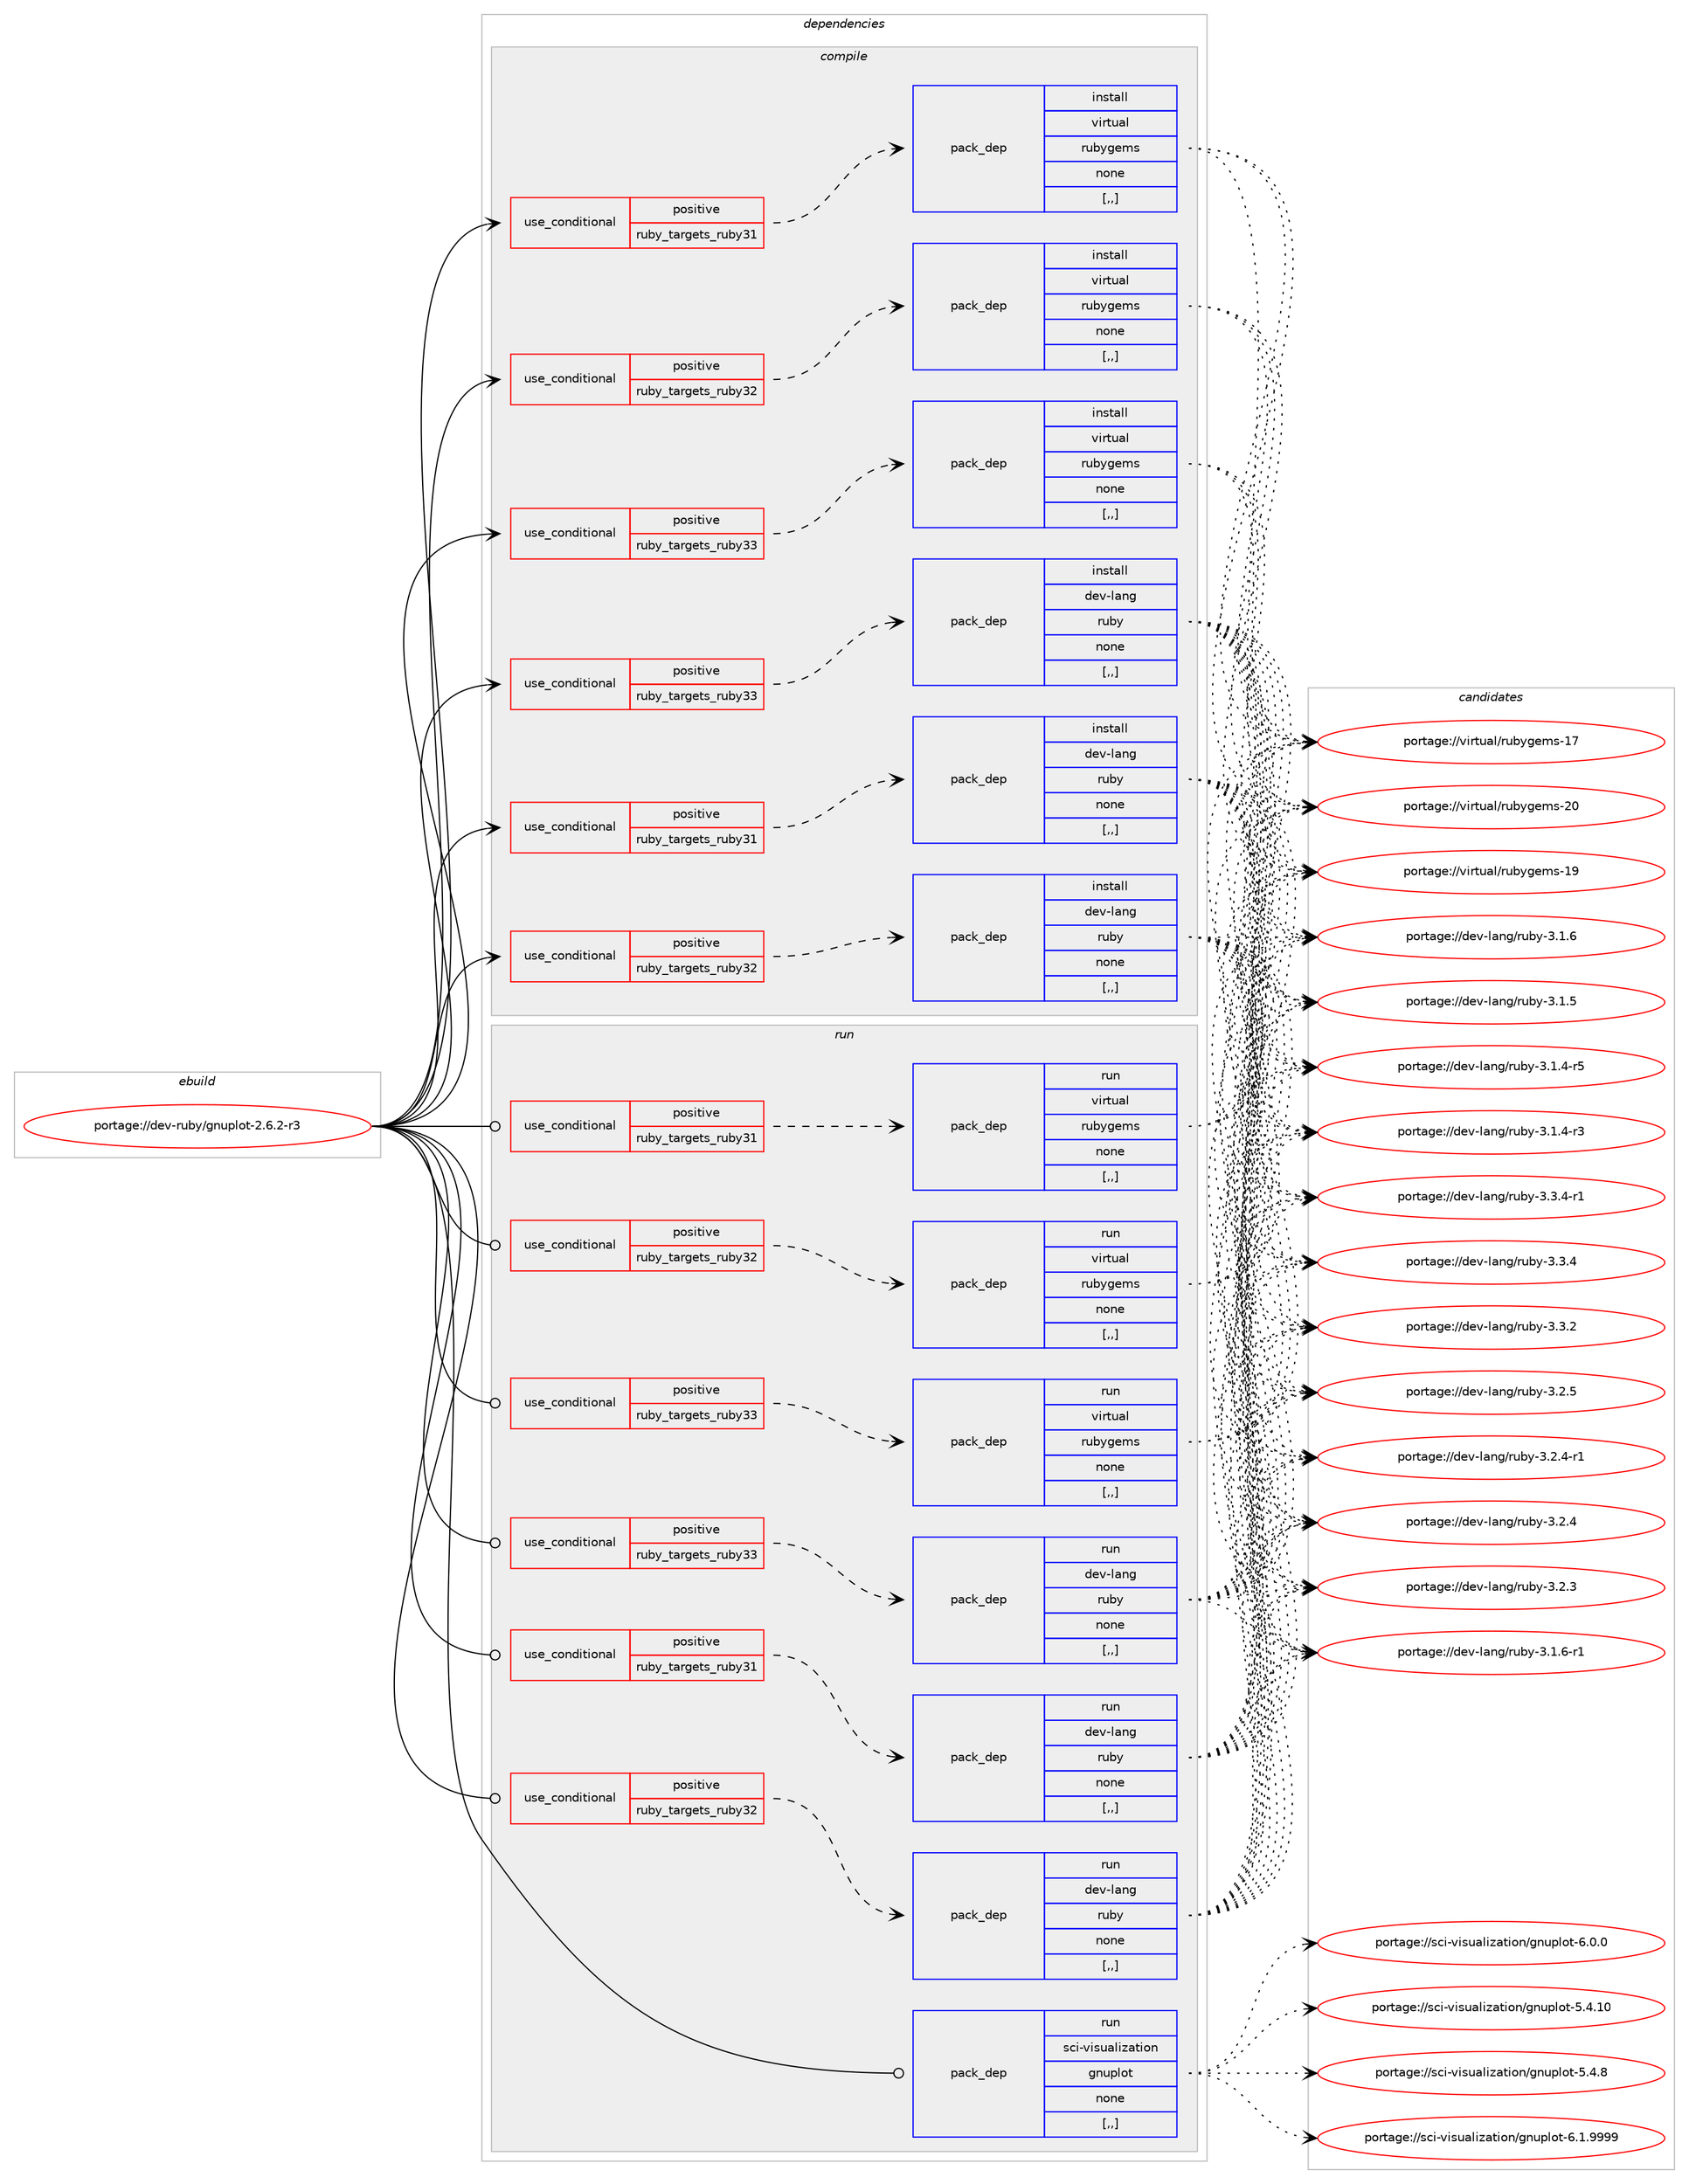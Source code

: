 digraph prolog {

# *************
# Graph options
# *************

newrank=true;
concentrate=true;
compound=true;
graph [rankdir=LR,fontname=Helvetica,fontsize=10,ranksep=1.5];#, ranksep=2.5, nodesep=0.2];
edge  [arrowhead=vee];
node  [fontname=Helvetica,fontsize=10];

# **********
# The ebuild
# **********

subgraph cluster_leftcol {
color=gray;
label=<<i>ebuild</i>>;
id [label="portage://dev-ruby/gnuplot-2.6.2-r3", color=red, width=4, href="../dev-ruby/gnuplot-2.6.2-r3.svg"];
}

# ****************
# The dependencies
# ****************

subgraph cluster_midcol {
color=gray;
label=<<i>dependencies</i>>;
subgraph cluster_compile {
fillcolor="#eeeeee";
style=filled;
label=<<i>compile</i>>;
subgraph cond48331 {
dependency185072 [label=<<TABLE BORDER="0" CELLBORDER="1" CELLSPACING="0" CELLPADDING="4"><TR><TD ROWSPAN="3" CELLPADDING="10">use_conditional</TD></TR><TR><TD>positive</TD></TR><TR><TD>ruby_targets_ruby31</TD></TR></TABLE>>, shape=none, color=red];
subgraph pack135412 {
dependency185073 [label=<<TABLE BORDER="0" CELLBORDER="1" CELLSPACING="0" CELLPADDING="4" WIDTH="220"><TR><TD ROWSPAN="6" CELLPADDING="30">pack_dep</TD></TR><TR><TD WIDTH="110">install</TD></TR><TR><TD>dev-lang</TD></TR><TR><TD>ruby</TD></TR><TR><TD>none</TD></TR><TR><TD>[,,]</TD></TR></TABLE>>, shape=none, color=blue];
}
dependency185072:e -> dependency185073:w [weight=20,style="dashed",arrowhead="vee"];
}
id:e -> dependency185072:w [weight=20,style="solid",arrowhead="vee"];
subgraph cond48332 {
dependency185074 [label=<<TABLE BORDER="0" CELLBORDER="1" CELLSPACING="0" CELLPADDING="4"><TR><TD ROWSPAN="3" CELLPADDING="10">use_conditional</TD></TR><TR><TD>positive</TD></TR><TR><TD>ruby_targets_ruby31</TD></TR></TABLE>>, shape=none, color=red];
subgraph pack135413 {
dependency185075 [label=<<TABLE BORDER="0" CELLBORDER="1" CELLSPACING="0" CELLPADDING="4" WIDTH="220"><TR><TD ROWSPAN="6" CELLPADDING="30">pack_dep</TD></TR><TR><TD WIDTH="110">install</TD></TR><TR><TD>virtual</TD></TR><TR><TD>rubygems</TD></TR><TR><TD>none</TD></TR><TR><TD>[,,]</TD></TR></TABLE>>, shape=none, color=blue];
}
dependency185074:e -> dependency185075:w [weight=20,style="dashed",arrowhead="vee"];
}
id:e -> dependency185074:w [weight=20,style="solid",arrowhead="vee"];
subgraph cond48333 {
dependency185076 [label=<<TABLE BORDER="0" CELLBORDER="1" CELLSPACING="0" CELLPADDING="4"><TR><TD ROWSPAN="3" CELLPADDING="10">use_conditional</TD></TR><TR><TD>positive</TD></TR><TR><TD>ruby_targets_ruby32</TD></TR></TABLE>>, shape=none, color=red];
subgraph pack135414 {
dependency185077 [label=<<TABLE BORDER="0" CELLBORDER="1" CELLSPACING="0" CELLPADDING="4" WIDTH="220"><TR><TD ROWSPAN="6" CELLPADDING="30">pack_dep</TD></TR><TR><TD WIDTH="110">install</TD></TR><TR><TD>dev-lang</TD></TR><TR><TD>ruby</TD></TR><TR><TD>none</TD></TR><TR><TD>[,,]</TD></TR></TABLE>>, shape=none, color=blue];
}
dependency185076:e -> dependency185077:w [weight=20,style="dashed",arrowhead="vee"];
}
id:e -> dependency185076:w [weight=20,style="solid",arrowhead="vee"];
subgraph cond48334 {
dependency185078 [label=<<TABLE BORDER="0" CELLBORDER="1" CELLSPACING="0" CELLPADDING="4"><TR><TD ROWSPAN="3" CELLPADDING="10">use_conditional</TD></TR><TR><TD>positive</TD></TR><TR><TD>ruby_targets_ruby32</TD></TR></TABLE>>, shape=none, color=red];
subgraph pack135415 {
dependency185079 [label=<<TABLE BORDER="0" CELLBORDER="1" CELLSPACING="0" CELLPADDING="4" WIDTH="220"><TR><TD ROWSPAN="6" CELLPADDING="30">pack_dep</TD></TR><TR><TD WIDTH="110">install</TD></TR><TR><TD>virtual</TD></TR><TR><TD>rubygems</TD></TR><TR><TD>none</TD></TR><TR><TD>[,,]</TD></TR></TABLE>>, shape=none, color=blue];
}
dependency185078:e -> dependency185079:w [weight=20,style="dashed",arrowhead="vee"];
}
id:e -> dependency185078:w [weight=20,style="solid",arrowhead="vee"];
subgraph cond48335 {
dependency185080 [label=<<TABLE BORDER="0" CELLBORDER="1" CELLSPACING="0" CELLPADDING="4"><TR><TD ROWSPAN="3" CELLPADDING="10">use_conditional</TD></TR><TR><TD>positive</TD></TR><TR><TD>ruby_targets_ruby33</TD></TR></TABLE>>, shape=none, color=red];
subgraph pack135416 {
dependency185081 [label=<<TABLE BORDER="0" CELLBORDER="1" CELLSPACING="0" CELLPADDING="4" WIDTH="220"><TR><TD ROWSPAN="6" CELLPADDING="30">pack_dep</TD></TR><TR><TD WIDTH="110">install</TD></TR><TR><TD>dev-lang</TD></TR><TR><TD>ruby</TD></TR><TR><TD>none</TD></TR><TR><TD>[,,]</TD></TR></TABLE>>, shape=none, color=blue];
}
dependency185080:e -> dependency185081:w [weight=20,style="dashed",arrowhead="vee"];
}
id:e -> dependency185080:w [weight=20,style="solid",arrowhead="vee"];
subgraph cond48336 {
dependency185082 [label=<<TABLE BORDER="0" CELLBORDER="1" CELLSPACING="0" CELLPADDING="4"><TR><TD ROWSPAN="3" CELLPADDING="10">use_conditional</TD></TR><TR><TD>positive</TD></TR><TR><TD>ruby_targets_ruby33</TD></TR></TABLE>>, shape=none, color=red];
subgraph pack135417 {
dependency185083 [label=<<TABLE BORDER="0" CELLBORDER="1" CELLSPACING="0" CELLPADDING="4" WIDTH="220"><TR><TD ROWSPAN="6" CELLPADDING="30">pack_dep</TD></TR><TR><TD WIDTH="110">install</TD></TR><TR><TD>virtual</TD></TR><TR><TD>rubygems</TD></TR><TR><TD>none</TD></TR><TR><TD>[,,]</TD></TR></TABLE>>, shape=none, color=blue];
}
dependency185082:e -> dependency185083:w [weight=20,style="dashed",arrowhead="vee"];
}
id:e -> dependency185082:w [weight=20,style="solid",arrowhead="vee"];
}
subgraph cluster_compileandrun {
fillcolor="#eeeeee";
style=filled;
label=<<i>compile and run</i>>;
}
subgraph cluster_run {
fillcolor="#eeeeee";
style=filled;
label=<<i>run</i>>;
subgraph cond48337 {
dependency185084 [label=<<TABLE BORDER="0" CELLBORDER="1" CELLSPACING="0" CELLPADDING="4"><TR><TD ROWSPAN="3" CELLPADDING="10">use_conditional</TD></TR><TR><TD>positive</TD></TR><TR><TD>ruby_targets_ruby31</TD></TR></TABLE>>, shape=none, color=red];
subgraph pack135418 {
dependency185085 [label=<<TABLE BORDER="0" CELLBORDER="1" CELLSPACING="0" CELLPADDING="4" WIDTH="220"><TR><TD ROWSPAN="6" CELLPADDING="30">pack_dep</TD></TR><TR><TD WIDTH="110">run</TD></TR><TR><TD>dev-lang</TD></TR><TR><TD>ruby</TD></TR><TR><TD>none</TD></TR><TR><TD>[,,]</TD></TR></TABLE>>, shape=none, color=blue];
}
dependency185084:e -> dependency185085:w [weight=20,style="dashed",arrowhead="vee"];
}
id:e -> dependency185084:w [weight=20,style="solid",arrowhead="odot"];
subgraph cond48338 {
dependency185086 [label=<<TABLE BORDER="0" CELLBORDER="1" CELLSPACING="0" CELLPADDING="4"><TR><TD ROWSPAN="3" CELLPADDING="10">use_conditional</TD></TR><TR><TD>positive</TD></TR><TR><TD>ruby_targets_ruby31</TD></TR></TABLE>>, shape=none, color=red];
subgraph pack135419 {
dependency185087 [label=<<TABLE BORDER="0" CELLBORDER="1" CELLSPACING="0" CELLPADDING="4" WIDTH="220"><TR><TD ROWSPAN="6" CELLPADDING="30">pack_dep</TD></TR><TR><TD WIDTH="110">run</TD></TR><TR><TD>virtual</TD></TR><TR><TD>rubygems</TD></TR><TR><TD>none</TD></TR><TR><TD>[,,]</TD></TR></TABLE>>, shape=none, color=blue];
}
dependency185086:e -> dependency185087:w [weight=20,style="dashed",arrowhead="vee"];
}
id:e -> dependency185086:w [weight=20,style="solid",arrowhead="odot"];
subgraph cond48339 {
dependency185088 [label=<<TABLE BORDER="0" CELLBORDER="1" CELLSPACING="0" CELLPADDING="4"><TR><TD ROWSPAN="3" CELLPADDING="10">use_conditional</TD></TR><TR><TD>positive</TD></TR><TR><TD>ruby_targets_ruby32</TD></TR></TABLE>>, shape=none, color=red];
subgraph pack135420 {
dependency185089 [label=<<TABLE BORDER="0" CELLBORDER="1" CELLSPACING="0" CELLPADDING="4" WIDTH="220"><TR><TD ROWSPAN="6" CELLPADDING="30">pack_dep</TD></TR><TR><TD WIDTH="110">run</TD></TR><TR><TD>dev-lang</TD></TR><TR><TD>ruby</TD></TR><TR><TD>none</TD></TR><TR><TD>[,,]</TD></TR></TABLE>>, shape=none, color=blue];
}
dependency185088:e -> dependency185089:w [weight=20,style="dashed",arrowhead="vee"];
}
id:e -> dependency185088:w [weight=20,style="solid",arrowhead="odot"];
subgraph cond48340 {
dependency185090 [label=<<TABLE BORDER="0" CELLBORDER="1" CELLSPACING="0" CELLPADDING="4"><TR><TD ROWSPAN="3" CELLPADDING="10">use_conditional</TD></TR><TR><TD>positive</TD></TR><TR><TD>ruby_targets_ruby32</TD></TR></TABLE>>, shape=none, color=red];
subgraph pack135421 {
dependency185091 [label=<<TABLE BORDER="0" CELLBORDER="1" CELLSPACING="0" CELLPADDING="4" WIDTH="220"><TR><TD ROWSPAN="6" CELLPADDING="30">pack_dep</TD></TR><TR><TD WIDTH="110">run</TD></TR><TR><TD>virtual</TD></TR><TR><TD>rubygems</TD></TR><TR><TD>none</TD></TR><TR><TD>[,,]</TD></TR></TABLE>>, shape=none, color=blue];
}
dependency185090:e -> dependency185091:w [weight=20,style="dashed",arrowhead="vee"];
}
id:e -> dependency185090:w [weight=20,style="solid",arrowhead="odot"];
subgraph cond48341 {
dependency185092 [label=<<TABLE BORDER="0" CELLBORDER="1" CELLSPACING="0" CELLPADDING="4"><TR><TD ROWSPAN="3" CELLPADDING="10">use_conditional</TD></TR><TR><TD>positive</TD></TR><TR><TD>ruby_targets_ruby33</TD></TR></TABLE>>, shape=none, color=red];
subgraph pack135422 {
dependency185093 [label=<<TABLE BORDER="0" CELLBORDER="1" CELLSPACING="0" CELLPADDING="4" WIDTH="220"><TR><TD ROWSPAN="6" CELLPADDING="30">pack_dep</TD></TR><TR><TD WIDTH="110">run</TD></TR><TR><TD>dev-lang</TD></TR><TR><TD>ruby</TD></TR><TR><TD>none</TD></TR><TR><TD>[,,]</TD></TR></TABLE>>, shape=none, color=blue];
}
dependency185092:e -> dependency185093:w [weight=20,style="dashed",arrowhead="vee"];
}
id:e -> dependency185092:w [weight=20,style="solid",arrowhead="odot"];
subgraph cond48342 {
dependency185094 [label=<<TABLE BORDER="0" CELLBORDER="1" CELLSPACING="0" CELLPADDING="4"><TR><TD ROWSPAN="3" CELLPADDING="10">use_conditional</TD></TR><TR><TD>positive</TD></TR><TR><TD>ruby_targets_ruby33</TD></TR></TABLE>>, shape=none, color=red];
subgraph pack135423 {
dependency185095 [label=<<TABLE BORDER="0" CELLBORDER="1" CELLSPACING="0" CELLPADDING="4" WIDTH="220"><TR><TD ROWSPAN="6" CELLPADDING="30">pack_dep</TD></TR><TR><TD WIDTH="110">run</TD></TR><TR><TD>virtual</TD></TR><TR><TD>rubygems</TD></TR><TR><TD>none</TD></TR><TR><TD>[,,]</TD></TR></TABLE>>, shape=none, color=blue];
}
dependency185094:e -> dependency185095:w [weight=20,style="dashed",arrowhead="vee"];
}
id:e -> dependency185094:w [weight=20,style="solid",arrowhead="odot"];
subgraph pack135424 {
dependency185096 [label=<<TABLE BORDER="0" CELLBORDER="1" CELLSPACING="0" CELLPADDING="4" WIDTH="220"><TR><TD ROWSPAN="6" CELLPADDING="30">pack_dep</TD></TR><TR><TD WIDTH="110">run</TD></TR><TR><TD>sci-visualization</TD></TR><TR><TD>gnuplot</TD></TR><TR><TD>none</TD></TR><TR><TD>[,,]</TD></TR></TABLE>>, shape=none, color=blue];
}
id:e -> dependency185096:w [weight=20,style="solid",arrowhead="odot"];
}
}

# **************
# The candidates
# **************

subgraph cluster_choices {
rank=same;
color=gray;
label=<<i>candidates</i>>;

subgraph choice135412 {
color=black;
nodesep=1;
choice100101118451089711010347114117981214551465146524511449 [label="portage://dev-lang/ruby-3.3.4-r1", color=red, width=4,href="../dev-lang/ruby-3.3.4-r1.svg"];
choice10010111845108971101034711411798121455146514652 [label="portage://dev-lang/ruby-3.3.4", color=red, width=4,href="../dev-lang/ruby-3.3.4.svg"];
choice10010111845108971101034711411798121455146514650 [label="portage://dev-lang/ruby-3.3.2", color=red, width=4,href="../dev-lang/ruby-3.3.2.svg"];
choice10010111845108971101034711411798121455146504653 [label="portage://dev-lang/ruby-3.2.5", color=red, width=4,href="../dev-lang/ruby-3.2.5.svg"];
choice100101118451089711010347114117981214551465046524511449 [label="portage://dev-lang/ruby-3.2.4-r1", color=red, width=4,href="../dev-lang/ruby-3.2.4-r1.svg"];
choice10010111845108971101034711411798121455146504652 [label="portage://dev-lang/ruby-3.2.4", color=red, width=4,href="../dev-lang/ruby-3.2.4.svg"];
choice10010111845108971101034711411798121455146504651 [label="portage://dev-lang/ruby-3.2.3", color=red, width=4,href="../dev-lang/ruby-3.2.3.svg"];
choice100101118451089711010347114117981214551464946544511449 [label="portage://dev-lang/ruby-3.1.6-r1", color=red, width=4,href="../dev-lang/ruby-3.1.6-r1.svg"];
choice10010111845108971101034711411798121455146494654 [label="portage://dev-lang/ruby-3.1.6", color=red, width=4,href="../dev-lang/ruby-3.1.6.svg"];
choice10010111845108971101034711411798121455146494653 [label="portage://dev-lang/ruby-3.1.5", color=red, width=4,href="../dev-lang/ruby-3.1.5.svg"];
choice100101118451089711010347114117981214551464946524511453 [label="portage://dev-lang/ruby-3.1.4-r5", color=red, width=4,href="../dev-lang/ruby-3.1.4-r5.svg"];
choice100101118451089711010347114117981214551464946524511451 [label="portage://dev-lang/ruby-3.1.4-r3", color=red, width=4,href="../dev-lang/ruby-3.1.4-r3.svg"];
dependency185073:e -> choice100101118451089711010347114117981214551465146524511449:w [style=dotted,weight="100"];
dependency185073:e -> choice10010111845108971101034711411798121455146514652:w [style=dotted,weight="100"];
dependency185073:e -> choice10010111845108971101034711411798121455146514650:w [style=dotted,weight="100"];
dependency185073:e -> choice10010111845108971101034711411798121455146504653:w [style=dotted,weight="100"];
dependency185073:e -> choice100101118451089711010347114117981214551465046524511449:w [style=dotted,weight="100"];
dependency185073:e -> choice10010111845108971101034711411798121455146504652:w [style=dotted,weight="100"];
dependency185073:e -> choice10010111845108971101034711411798121455146504651:w [style=dotted,weight="100"];
dependency185073:e -> choice100101118451089711010347114117981214551464946544511449:w [style=dotted,weight="100"];
dependency185073:e -> choice10010111845108971101034711411798121455146494654:w [style=dotted,weight="100"];
dependency185073:e -> choice10010111845108971101034711411798121455146494653:w [style=dotted,weight="100"];
dependency185073:e -> choice100101118451089711010347114117981214551464946524511453:w [style=dotted,weight="100"];
dependency185073:e -> choice100101118451089711010347114117981214551464946524511451:w [style=dotted,weight="100"];
}
subgraph choice135413 {
color=black;
nodesep=1;
choice118105114116117971084711411798121103101109115455048 [label="portage://virtual/rubygems-20", color=red, width=4,href="../virtual/rubygems-20.svg"];
choice118105114116117971084711411798121103101109115454957 [label="portage://virtual/rubygems-19", color=red, width=4,href="../virtual/rubygems-19.svg"];
choice118105114116117971084711411798121103101109115454955 [label="portage://virtual/rubygems-17", color=red, width=4,href="../virtual/rubygems-17.svg"];
dependency185075:e -> choice118105114116117971084711411798121103101109115455048:w [style=dotted,weight="100"];
dependency185075:e -> choice118105114116117971084711411798121103101109115454957:w [style=dotted,weight="100"];
dependency185075:e -> choice118105114116117971084711411798121103101109115454955:w [style=dotted,weight="100"];
}
subgraph choice135414 {
color=black;
nodesep=1;
choice100101118451089711010347114117981214551465146524511449 [label="portage://dev-lang/ruby-3.3.4-r1", color=red, width=4,href="../dev-lang/ruby-3.3.4-r1.svg"];
choice10010111845108971101034711411798121455146514652 [label="portage://dev-lang/ruby-3.3.4", color=red, width=4,href="../dev-lang/ruby-3.3.4.svg"];
choice10010111845108971101034711411798121455146514650 [label="portage://dev-lang/ruby-3.3.2", color=red, width=4,href="../dev-lang/ruby-3.3.2.svg"];
choice10010111845108971101034711411798121455146504653 [label="portage://dev-lang/ruby-3.2.5", color=red, width=4,href="../dev-lang/ruby-3.2.5.svg"];
choice100101118451089711010347114117981214551465046524511449 [label="portage://dev-lang/ruby-3.2.4-r1", color=red, width=4,href="../dev-lang/ruby-3.2.4-r1.svg"];
choice10010111845108971101034711411798121455146504652 [label="portage://dev-lang/ruby-3.2.4", color=red, width=4,href="../dev-lang/ruby-3.2.4.svg"];
choice10010111845108971101034711411798121455146504651 [label="portage://dev-lang/ruby-3.2.3", color=red, width=4,href="../dev-lang/ruby-3.2.3.svg"];
choice100101118451089711010347114117981214551464946544511449 [label="portage://dev-lang/ruby-3.1.6-r1", color=red, width=4,href="../dev-lang/ruby-3.1.6-r1.svg"];
choice10010111845108971101034711411798121455146494654 [label="portage://dev-lang/ruby-3.1.6", color=red, width=4,href="../dev-lang/ruby-3.1.6.svg"];
choice10010111845108971101034711411798121455146494653 [label="portage://dev-lang/ruby-3.1.5", color=red, width=4,href="../dev-lang/ruby-3.1.5.svg"];
choice100101118451089711010347114117981214551464946524511453 [label="portage://dev-lang/ruby-3.1.4-r5", color=red, width=4,href="../dev-lang/ruby-3.1.4-r5.svg"];
choice100101118451089711010347114117981214551464946524511451 [label="portage://dev-lang/ruby-3.1.4-r3", color=red, width=4,href="../dev-lang/ruby-3.1.4-r3.svg"];
dependency185077:e -> choice100101118451089711010347114117981214551465146524511449:w [style=dotted,weight="100"];
dependency185077:e -> choice10010111845108971101034711411798121455146514652:w [style=dotted,weight="100"];
dependency185077:e -> choice10010111845108971101034711411798121455146514650:w [style=dotted,weight="100"];
dependency185077:e -> choice10010111845108971101034711411798121455146504653:w [style=dotted,weight="100"];
dependency185077:e -> choice100101118451089711010347114117981214551465046524511449:w [style=dotted,weight="100"];
dependency185077:e -> choice10010111845108971101034711411798121455146504652:w [style=dotted,weight="100"];
dependency185077:e -> choice10010111845108971101034711411798121455146504651:w [style=dotted,weight="100"];
dependency185077:e -> choice100101118451089711010347114117981214551464946544511449:w [style=dotted,weight="100"];
dependency185077:e -> choice10010111845108971101034711411798121455146494654:w [style=dotted,weight="100"];
dependency185077:e -> choice10010111845108971101034711411798121455146494653:w [style=dotted,weight="100"];
dependency185077:e -> choice100101118451089711010347114117981214551464946524511453:w [style=dotted,weight="100"];
dependency185077:e -> choice100101118451089711010347114117981214551464946524511451:w [style=dotted,weight="100"];
}
subgraph choice135415 {
color=black;
nodesep=1;
choice118105114116117971084711411798121103101109115455048 [label="portage://virtual/rubygems-20", color=red, width=4,href="../virtual/rubygems-20.svg"];
choice118105114116117971084711411798121103101109115454957 [label="portage://virtual/rubygems-19", color=red, width=4,href="../virtual/rubygems-19.svg"];
choice118105114116117971084711411798121103101109115454955 [label="portage://virtual/rubygems-17", color=red, width=4,href="../virtual/rubygems-17.svg"];
dependency185079:e -> choice118105114116117971084711411798121103101109115455048:w [style=dotted,weight="100"];
dependency185079:e -> choice118105114116117971084711411798121103101109115454957:w [style=dotted,weight="100"];
dependency185079:e -> choice118105114116117971084711411798121103101109115454955:w [style=dotted,weight="100"];
}
subgraph choice135416 {
color=black;
nodesep=1;
choice100101118451089711010347114117981214551465146524511449 [label="portage://dev-lang/ruby-3.3.4-r1", color=red, width=4,href="../dev-lang/ruby-3.3.4-r1.svg"];
choice10010111845108971101034711411798121455146514652 [label="portage://dev-lang/ruby-3.3.4", color=red, width=4,href="../dev-lang/ruby-3.3.4.svg"];
choice10010111845108971101034711411798121455146514650 [label="portage://dev-lang/ruby-3.3.2", color=red, width=4,href="../dev-lang/ruby-3.3.2.svg"];
choice10010111845108971101034711411798121455146504653 [label="portage://dev-lang/ruby-3.2.5", color=red, width=4,href="../dev-lang/ruby-3.2.5.svg"];
choice100101118451089711010347114117981214551465046524511449 [label="portage://dev-lang/ruby-3.2.4-r1", color=red, width=4,href="../dev-lang/ruby-3.2.4-r1.svg"];
choice10010111845108971101034711411798121455146504652 [label="portage://dev-lang/ruby-3.2.4", color=red, width=4,href="../dev-lang/ruby-3.2.4.svg"];
choice10010111845108971101034711411798121455146504651 [label="portage://dev-lang/ruby-3.2.3", color=red, width=4,href="../dev-lang/ruby-3.2.3.svg"];
choice100101118451089711010347114117981214551464946544511449 [label="portage://dev-lang/ruby-3.1.6-r1", color=red, width=4,href="../dev-lang/ruby-3.1.6-r1.svg"];
choice10010111845108971101034711411798121455146494654 [label="portage://dev-lang/ruby-3.1.6", color=red, width=4,href="../dev-lang/ruby-3.1.6.svg"];
choice10010111845108971101034711411798121455146494653 [label="portage://dev-lang/ruby-3.1.5", color=red, width=4,href="../dev-lang/ruby-3.1.5.svg"];
choice100101118451089711010347114117981214551464946524511453 [label="portage://dev-lang/ruby-3.1.4-r5", color=red, width=4,href="../dev-lang/ruby-3.1.4-r5.svg"];
choice100101118451089711010347114117981214551464946524511451 [label="portage://dev-lang/ruby-3.1.4-r3", color=red, width=4,href="../dev-lang/ruby-3.1.4-r3.svg"];
dependency185081:e -> choice100101118451089711010347114117981214551465146524511449:w [style=dotted,weight="100"];
dependency185081:e -> choice10010111845108971101034711411798121455146514652:w [style=dotted,weight="100"];
dependency185081:e -> choice10010111845108971101034711411798121455146514650:w [style=dotted,weight="100"];
dependency185081:e -> choice10010111845108971101034711411798121455146504653:w [style=dotted,weight="100"];
dependency185081:e -> choice100101118451089711010347114117981214551465046524511449:w [style=dotted,weight="100"];
dependency185081:e -> choice10010111845108971101034711411798121455146504652:w [style=dotted,weight="100"];
dependency185081:e -> choice10010111845108971101034711411798121455146504651:w [style=dotted,weight="100"];
dependency185081:e -> choice100101118451089711010347114117981214551464946544511449:w [style=dotted,weight="100"];
dependency185081:e -> choice10010111845108971101034711411798121455146494654:w [style=dotted,weight="100"];
dependency185081:e -> choice10010111845108971101034711411798121455146494653:w [style=dotted,weight="100"];
dependency185081:e -> choice100101118451089711010347114117981214551464946524511453:w [style=dotted,weight="100"];
dependency185081:e -> choice100101118451089711010347114117981214551464946524511451:w [style=dotted,weight="100"];
}
subgraph choice135417 {
color=black;
nodesep=1;
choice118105114116117971084711411798121103101109115455048 [label="portage://virtual/rubygems-20", color=red, width=4,href="../virtual/rubygems-20.svg"];
choice118105114116117971084711411798121103101109115454957 [label="portage://virtual/rubygems-19", color=red, width=4,href="../virtual/rubygems-19.svg"];
choice118105114116117971084711411798121103101109115454955 [label="portage://virtual/rubygems-17", color=red, width=4,href="../virtual/rubygems-17.svg"];
dependency185083:e -> choice118105114116117971084711411798121103101109115455048:w [style=dotted,weight="100"];
dependency185083:e -> choice118105114116117971084711411798121103101109115454957:w [style=dotted,weight="100"];
dependency185083:e -> choice118105114116117971084711411798121103101109115454955:w [style=dotted,weight="100"];
}
subgraph choice135418 {
color=black;
nodesep=1;
choice100101118451089711010347114117981214551465146524511449 [label="portage://dev-lang/ruby-3.3.4-r1", color=red, width=4,href="../dev-lang/ruby-3.3.4-r1.svg"];
choice10010111845108971101034711411798121455146514652 [label="portage://dev-lang/ruby-3.3.4", color=red, width=4,href="../dev-lang/ruby-3.3.4.svg"];
choice10010111845108971101034711411798121455146514650 [label="portage://dev-lang/ruby-3.3.2", color=red, width=4,href="../dev-lang/ruby-3.3.2.svg"];
choice10010111845108971101034711411798121455146504653 [label="portage://dev-lang/ruby-3.2.5", color=red, width=4,href="../dev-lang/ruby-3.2.5.svg"];
choice100101118451089711010347114117981214551465046524511449 [label="portage://dev-lang/ruby-3.2.4-r1", color=red, width=4,href="../dev-lang/ruby-3.2.4-r1.svg"];
choice10010111845108971101034711411798121455146504652 [label="portage://dev-lang/ruby-3.2.4", color=red, width=4,href="../dev-lang/ruby-3.2.4.svg"];
choice10010111845108971101034711411798121455146504651 [label="portage://dev-lang/ruby-3.2.3", color=red, width=4,href="../dev-lang/ruby-3.2.3.svg"];
choice100101118451089711010347114117981214551464946544511449 [label="portage://dev-lang/ruby-3.1.6-r1", color=red, width=4,href="../dev-lang/ruby-3.1.6-r1.svg"];
choice10010111845108971101034711411798121455146494654 [label="portage://dev-lang/ruby-3.1.6", color=red, width=4,href="../dev-lang/ruby-3.1.6.svg"];
choice10010111845108971101034711411798121455146494653 [label="portage://dev-lang/ruby-3.1.5", color=red, width=4,href="../dev-lang/ruby-3.1.5.svg"];
choice100101118451089711010347114117981214551464946524511453 [label="portage://dev-lang/ruby-3.1.4-r5", color=red, width=4,href="../dev-lang/ruby-3.1.4-r5.svg"];
choice100101118451089711010347114117981214551464946524511451 [label="portage://dev-lang/ruby-3.1.4-r3", color=red, width=4,href="../dev-lang/ruby-3.1.4-r3.svg"];
dependency185085:e -> choice100101118451089711010347114117981214551465146524511449:w [style=dotted,weight="100"];
dependency185085:e -> choice10010111845108971101034711411798121455146514652:w [style=dotted,weight="100"];
dependency185085:e -> choice10010111845108971101034711411798121455146514650:w [style=dotted,weight="100"];
dependency185085:e -> choice10010111845108971101034711411798121455146504653:w [style=dotted,weight="100"];
dependency185085:e -> choice100101118451089711010347114117981214551465046524511449:w [style=dotted,weight="100"];
dependency185085:e -> choice10010111845108971101034711411798121455146504652:w [style=dotted,weight="100"];
dependency185085:e -> choice10010111845108971101034711411798121455146504651:w [style=dotted,weight="100"];
dependency185085:e -> choice100101118451089711010347114117981214551464946544511449:w [style=dotted,weight="100"];
dependency185085:e -> choice10010111845108971101034711411798121455146494654:w [style=dotted,weight="100"];
dependency185085:e -> choice10010111845108971101034711411798121455146494653:w [style=dotted,weight="100"];
dependency185085:e -> choice100101118451089711010347114117981214551464946524511453:w [style=dotted,weight="100"];
dependency185085:e -> choice100101118451089711010347114117981214551464946524511451:w [style=dotted,weight="100"];
}
subgraph choice135419 {
color=black;
nodesep=1;
choice118105114116117971084711411798121103101109115455048 [label="portage://virtual/rubygems-20", color=red, width=4,href="../virtual/rubygems-20.svg"];
choice118105114116117971084711411798121103101109115454957 [label="portage://virtual/rubygems-19", color=red, width=4,href="../virtual/rubygems-19.svg"];
choice118105114116117971084711411798121103101109115454955 [label="portage://virtual/rubygems-17", color=red, width=4,href="../virtual/rubygems-17.svg"];
dependency185087:e -> choice118105114116117971084711411798121103101109115455048:w [style=dotted,weight="100"];
dependency185087:e -> choice118105114116117971084711411798121103101109115454957:w [style=dotted,weight="100"];
dependency185087:e -> choice118105114116117971084711411798121103101109115454955:w [style=dotted,weight="100"];
}
subgraph choice135420 {
color=black;
nodesep=1;
choice100101118451089711010347114117981214551465146524511449 [label="portage://dev-lang/ruby-3.3.4-r1", color=red, width=4,href="../dev-lang/ruby-3.3.4-r1.svg"];
choice10010111845108971101034711411798121455146514652 [label="portage://dev-lang/ruby-3.3.4", color=red, width=4,href="../dev-lang/ruby-3.3.4.svg"];
choice10010111845108971101034711411798121455146514650 [label="portage://dev-lang/ruby-3.3.2", color=red, width=4,href="../dev-lang/ruby-3.3.2.svg"];
choice10010111845108971101034711411798121455146504653 [label="portage://dev-lang/ruby-3.2.5", color=red, width=4,href="../dev-lang/ruby-3.2.5.svg"];
choice100101118451089711010347114117981214551465046524511449 [label="portage://dev-lang/ruby-3.2.4-r1", color=red, width=4,href="../dev-lang/ruby-3.2.4-r1.svg"];
choice10010111845108971101034711411798121455146504652 [label="portage://dev-lang/ruby-3.2.4", color=red, width=4,href="../dev-lang/ruby-3.2.4.svg"];
choice10010111845108971101034711411798121455146504651 [label="portage://dev-lang/ruby-3.2.3", color=red, width=4,href="../dev-lang/ruby-3.2.3.svg"];
choice100101118451089711010347114117981214551464946544511449 [label="portage://dev-lang/ruby-3.1.6-r1", color=red, width=4,href="../dev-lang/ruby-3.1.6-r1.svg"];
choice10010111845108971101034711411798121455146494654 [label="portage://dev-lang/ruby-3.1.6", color=red, width=4,href="../dev-lang/ruby-3.1.6.svg"];
choice10010111845108971101034711411798121455146494653 [label="portage://dev-lang/ruby-3.1.5", color=red, width=4,href="../dev-lang/ruby-3.1.5.svg"];
choice100101118451089711010347114117981214551464946524511453 [label="portage://dev-lang/ruby-3.1.4-r5", color=red, width=4,href="../dev-lang/ruby-3.1.4-r5.svg"];
choice100101118451089711010347114117981214551464946524511451 [label="portage://dev-lang/ruby-3.1.4-r3", color=red, width=4,href="../dev-lang/ruby-3.1.4-r3.svg"];
dependency185089:e -> choice100101118451089711010347114117981214551465146524511449:w [style=dotted,weight="100"];
dependency185089:e -> choice10010111845108971101034711411798121455146514652:w [style=dotted,weight="100"];
dependency185089:e -> choice10010111845108971101034711411798121455146514650:w [style=dotted,weight="100"];
dependency185089:e -> choice10010111845108971101034711411798121455146504653:w [style=dotted,weight="100"];
dependency185089:e -> choice100101118451089711010347114117981214551465046524511449:w [style=dotted,weight="100"];
dependency185089:e -> choice10010111845108971101034711411798121455146504652:w [style=dotted,weight="100"];
dependency185089:e -> choice10010111845108971101034711411798121455146504651:w [style=dotted,weight="100"];
dependency185089:e -> choice100101118451089711010347114117981214551464946544511449:w [style=dotted,weight="100"];
dependency185089:e -> choice10010111845108971101034711411798121455146494654:w [style=dotted,weight="100"];
dependency185089:e -> choice10010111845108971101034711411798121455146494653:w [style=dotted,weight="100"];
dependency185089:e -> choice100101118451089711010347114117981214551464946524511453:w [style=dotted,weight="100"];
dependency185089:e -> choice100101118451089711010347114117981214551464946524511451:w [style=dotted,weight="100"];
}
subgraph choice135421 {
color=black;
nodesep=1;
choice118105114116117971084711411798121103101109115455048 [label="portage://virtual/rubygems-20", color=red, width=4,href="../virtual/rubygems-20.svg"];
choice118105114116117971084711411798121103101109115454957 [label="portage://virtual/rubygems-19", color=red, width=4,href="../virtual/rubygems-19.svg"];
choice118105114116117971084711411798121103101109115454955 [label="portage://virtual/rubygems-17", color=red, width=4,href="../virtual/rubygems-17.svg"];
dependency185091:e -> choice118105114116117971084711411798121103101109115455048:w [style=dotted,weight="100"];
dependency185091:e -> choice118105114116117971084711411798121103101109115454957:w [style=dotted,weight="100"];
dependency185091:e -> choice118105114116117971084711411798121103101109115454955:w [style=dotted,weight="100"];
}
subgraph choice135422 {
color=black;
nodesep=1;
choice100101118451089711010347114117981214551465146524511449 [label="portage://dev-lang/ruby-3.3.4-r1", color=red, width=4,href="../dev-lang/ruby-3.3.4-r1.svg"];
choice10010111845108971101034711411798121455146514652 [label="portage://dev-lang/ruby-3.3.4", color=red, width=4,href="../dev-lang/ruby-3.3.4.svg"];
choice10010111845108971101034711411798121455146514650 [label="portage://dev-lang/ruby-3.3.2", color=red, width=4,href="../dev-lang/ruby-3.3.2.svg"];
choice10010111845108971101034711411798121455146504653 [label="portage://dev-lang/ruby-3.2.5", color=red, width=4,href="../dev-lang/ruby-3.2.5.svg"];
choice100101118451089711010347114117981214551465046524511449 [label="portage://dev-lang/ruby-3.2.4-r1", color=red, width=4,href="../dev-lang/ruby-3.2.4-r1.svg"];
choice10010111845108971101034711411798121455146504652 [label="portage://dev-lang/ruby-3.2.4", color=red, width=4,href="../dev-lang/ruby-3.2.4.svg"];
choice10010111845108971101034711411798121455146504651 [label="portage://dev-lang/ruby-3.2.3", color=red, width=4,href="../dev-lang/ruby-3.2.3.svg"];
choice100101118451089711010347114117981214551464946544511449 [label="portage://dev-lang/ruby-3.1.6-r1", color=red, width=4,href="../dev-lang/ruby-3.1.6-r1.svg"];
choice10010111845108971101034711411798121455146494654 [label="portage://dev-lang/ruby-3.1.6", color=red, width=4,href="../dev-lang/ruby-3.1.6.svg"];
choice10010111845108971101034711411798121455146494653 [label="portage://dev-lang/ruby-3.1.5", color=red, width=4,href="../dev-lang/ruby-3.1.5.svg"];
choice100101118451089711010347114117981214551464946524511453 [label="portage://dev-lang/ruby-3.1.4-r5", color=red, width=4,href="../dev-lang/ruby-3.1.4-r5.svg"];
choice100101118451089711010347114117981214551464946524511451 [label="portage://dev-lang/ruby-3.1.4-r3", color=red, width=4,href="../dev-lang/ruby-3.1.4-r3.svg"];
dependency185093:e -> choice100101118451089711010347114117981214551465146524511449:w [style=dotted,weight="100"];
dependency185093:e -> choice10010111845108971101034711411798121455146514652:w [style=dotted,weight="100"];
dependency185093:e -> choice10010111845108971101034711411798121455146514650:w [style=dotted,weight="100"];
dependency185093:e -> choice10010111845108971101034711411798121455146504653:w [style=dotted,weight="100"];
dependency185093:e -> choice100101118451089711010347114117981214551465046524511449:w [style=dotted,weight="100"];
dependency185093:e -> choice10010111845108971101034711411798121455146504652:w [style=dotted,weight="100"];
dependency185093:e -> choice10010111845108971101034711411798121455146504651:w [style=dotted,weight="100"];
dependency185093:e -> choice100101118451089711010347114117981214551464946544511449:w [style=dotted,weight="100"];
dependency185093:e -> choice10010111845108971101034711411798121455146494654:w [style=dotted,weight="100"];
dependency185093:e -> choice10010111845108971101034711411798121455146494653:w [style=dotted,weight="100"];
dependency185093:e -> choice100101118451089711010347114117981214551464946524511453:w [style=dotted,weight="100"];
dependency185093:e -> choice100101118451089711010347114117981214551464946524511451:w [style=dotted,weight="100"];
}
subgraph choice135423 {
color=black;
nodesep=1;
choice118105114116117971084711411798121103101109115455048 [label="portage://virtual/rubygems-20", color=red, width=4,href="../virtual/rubygems-20.svg"];
choice118105114116117971084711411798121103101109115454957 [label="portage://virtual/rubygems-19", color=red, width=4,href="../virtual/rubygems-19.svg"];
choice118105114116117971084711411798121103101109115454955 [label="portage://virtual/rubygems-17", color=red, width=4,href="../virtual/rubygems-17.svg"];
dependency185095:e -> choice118105114116117971084711411798121103101109115455048:w [style=dotted,weight="100"];
dependency185095:e -> choice118105114116117971084711411798121103101109115454957:w [style=dotted,weight="100"];
dependency185095:e -> choice118105114116117971084711411798121103101109115454955:w [style=dotted,weight="100"];
}
subgraph choice135424 {
color=black;
nodesep=1;
choice1159910545118105115117971081051229711610511111047103110117112108111116455446494657575757 [label="portage://sci-visualization/gnuplot-6.1.9999", color=red, width=4,href="../sci-visualization/gnuplot-6.1.9999.svg"];
choice1159910545118105115117971081051229711610511111047103110117112108111116455446484648 [label="portage://sci-visualization/gnuplot-6.0.0", color=red, width=4,href="../sci-visualization/gnuplot-6.0.0.svg"];
choice115991054511810511511797108105122971161051111104710311011711210811111645534652464948 [label="portage://sci-visualization/gnuplot-5.4.10", color=red, width=4,href="../sci-visualization/gnuplot-5.4.10.svg"];
choice1159910545118105115117971081051229711610511111047103110117112108111116455346524656 [label="portage://sci-visualization/gnuplot-5.4.8", color=red, width=4,href="../sci-visualization/gnuplot-5.4.8.svg"];
dependency185096:e -> choice1159910545118105115117971081051229711610511111047103110117112108111116455446494657575757:w [style=dotted,weight="100"];
dependency185096:e -> choice1159910545118105115117971081051229711610511111047103110117112108111116455446484648:w [style=dotted,weight="100"];
dependency185096:e -> choice115991054511810511511797108105122971161051111104710311011711210811111645534652464948:w [style=dotted,weight="100"];
dependency185096:e -> choice1159910545118105115117971081051229711610511111047103110117112108111116455346524656:w [style=dotted,weight="100"];
}
}

}
